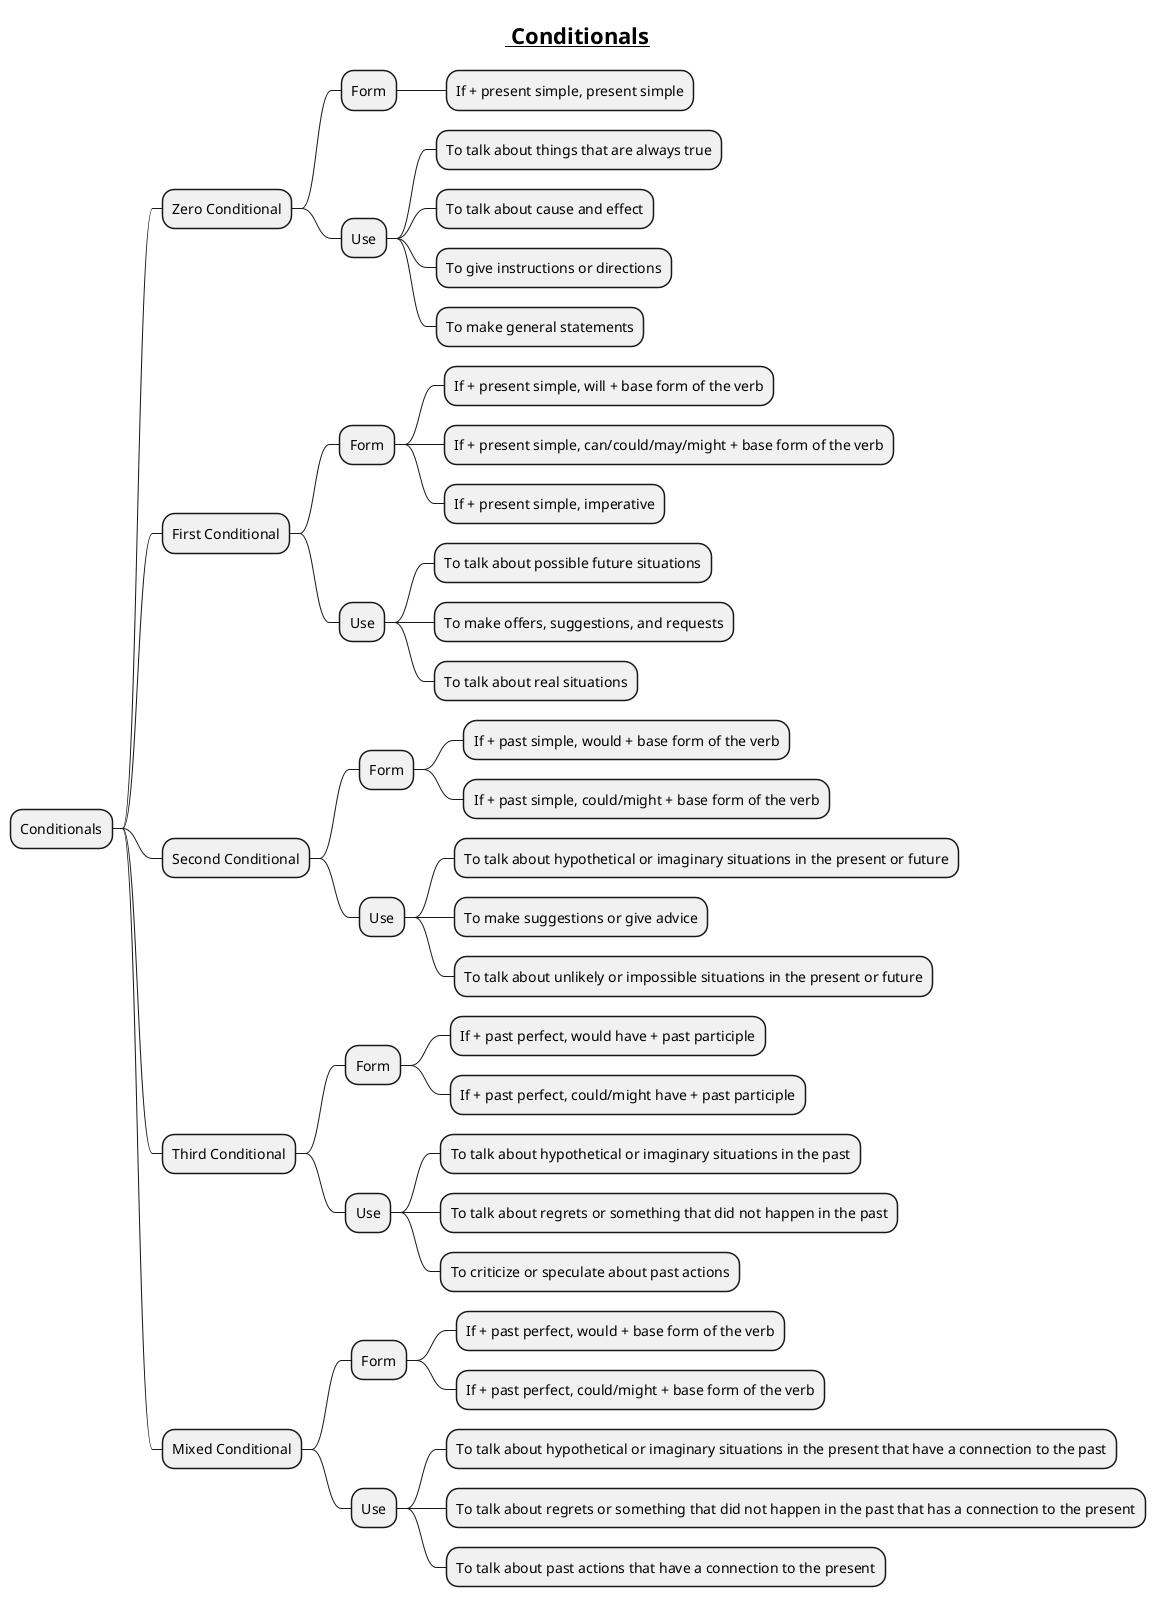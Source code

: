 @startmindmap
title =__ Conditionals__

* Conditionals
** Zero Conditional
*** Form
**** If + present simple, present simple
*** Use
**** To talk about things that are always true
**** To talk about cause and effect
**** To give instructions or directions
**** To make general statements
** First Conditional
*** Form
**** If + present simple, will + base form of the verb
**** If + present simple, can/could/may/might + base form of the verb
**** If + present simple, imperative
*** Use
**** To talk about possible future situations
**** To make offers, suggestions, and requests
**** To talk about real situations
** Second Conditional
*** Form
**** If + past simple, would + base form of the verb
**** If + past simple, could/might + base form of the verb
*** Use
**** To talk about hypothetical or imaginary situations in the present or future
**** To make suggestions or give advice
**** To talk about unlikely or impossible situations in the present or future
** Third Conditional
*** Form
**** If + past perfect, would have + past participle
**** If + past perfect, could/might have + past participle
*** Use
**** To talk about hypothetical or imaginary situations in the past
**** To talk about regrets or something that did not happen in the past
**** To criticize or speculate about past actions
** Mixed Conditional
*** Form
**** If + past perfect, would + base form of the verb
**** If + past perfect, could/might + base form of the verb
*** Use
**** To talk about hypothetical or imaginary situations in the present that have a connection to the past
**** To talk about regrets or something that did not happen in the past that has a connection to the present
**** To talk about past actions that have a connection to the present
@endmindmap
